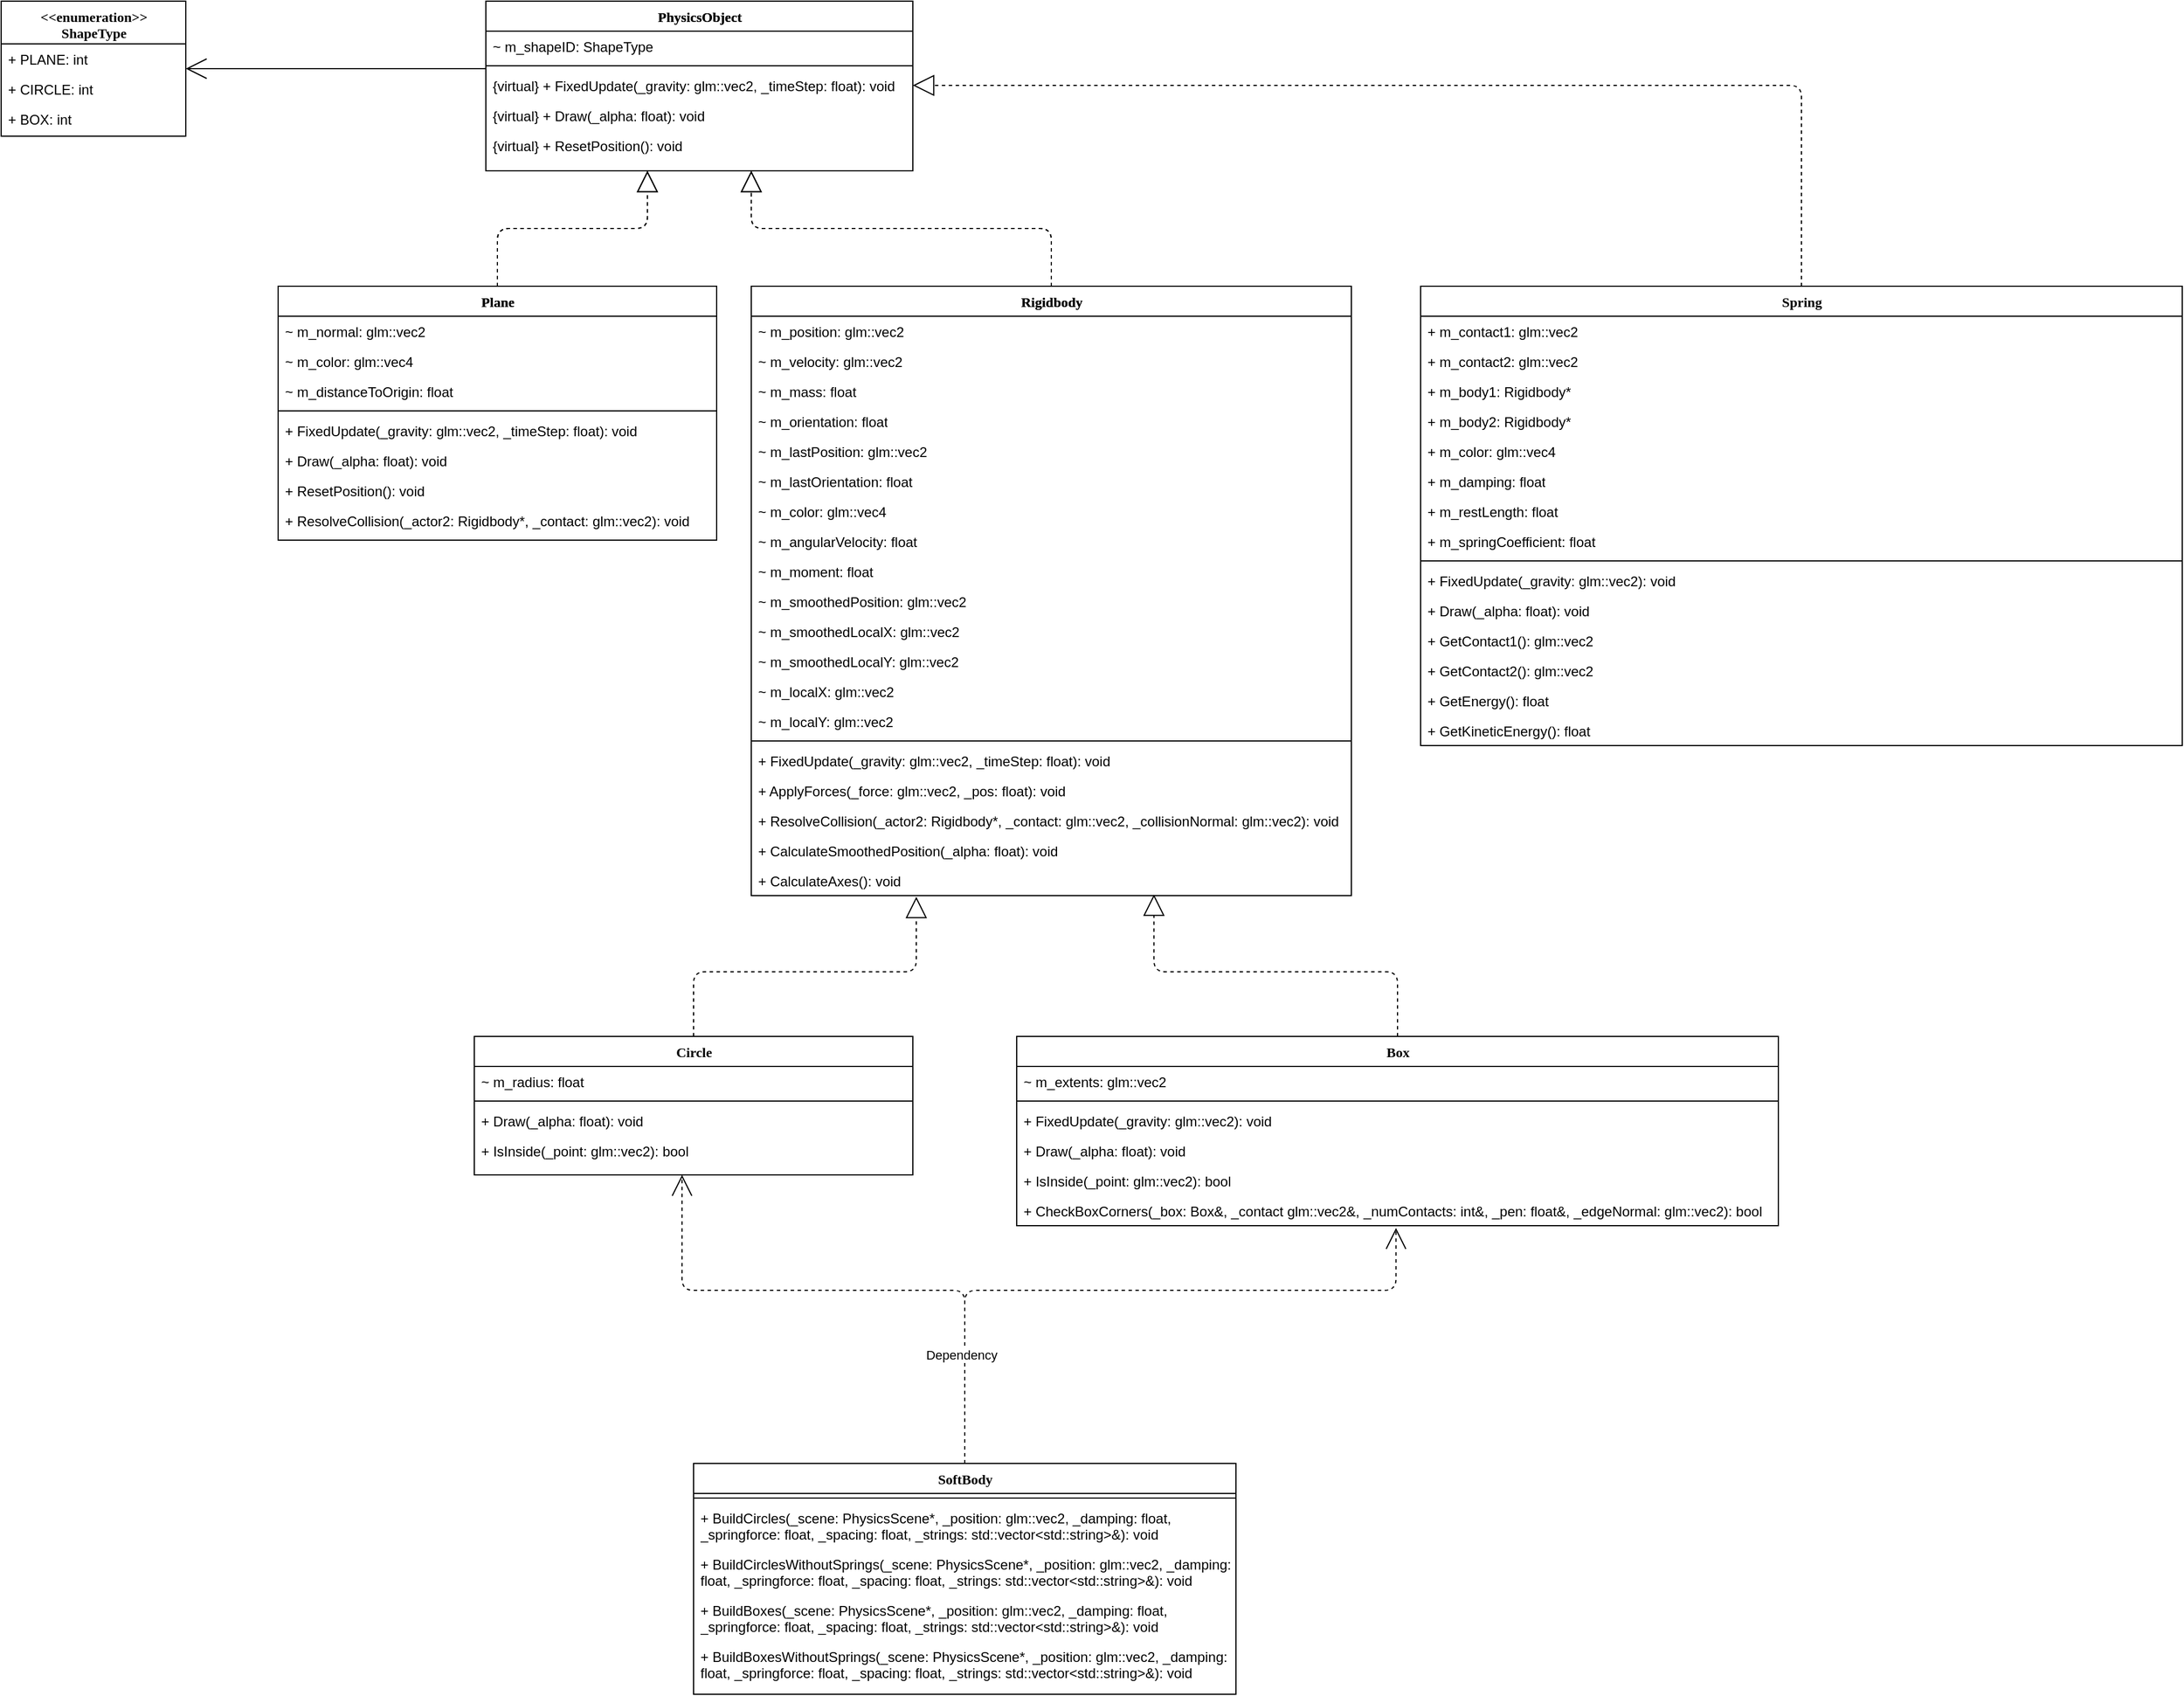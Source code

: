<mxfile version="20.3.0" type="device"><diagram name="Page-1" id="9f46799a-70d6-7492-0946-bef42562c5a5"><mxGraphModel dx="2522" dy="865" grid="1" gridSize="10" guides="1" tooltips="1" connect="1" arrows="1" fold="1" page="1" pageScale="1" pageWidth="1100" pageHeight="850" background="none" math="0" shadow="0"><root><mxCell id="0"/><mxCell id="1" parent="0"/><mxCell id="78961159f06e98e8-30" value="PhysicsObject" style="swimlane;html=1;fontStyle=1;align=center;verticalAlign=top;childLayout=stackLayout;horizontal=1;startSize=26;horizontalStack=0;resizeParent=1;resizeLast=0;collapsible=1;marginBottom=0;swimlaneFillColor=#ffffff;rounded=0;shadow=0;comic=0;labelBackgroundColor=none;strokeWidth=1;fillColor=none;fontFamily=Verdana;fontSize=12" parent="1" vertex="1"><mxGeometry x="330" y="83" width="370" height="147" as="geometry"/></mxCell><mxCell id="78961159f06e98e8-31" value="~ m_shapeID: ShapeType" style="text;html=1;strokeColor=none;fillColor=none;align=left;verticalAlign=top;spacingLeft=4;spacingRight=4;whiteSpace=wrap;overflow=hidden;rotatable=0;points=[[0,0.5],[1,0.5]];portConstraint=eastwest;" parent="78961159f06e98e8-30" vertex="1"><mxGeometry y="26" width="370" height="26" as="geometry"/></mxCell><mxCell id="78961159f06e98e8-38" value="" style="line;html=1;strokeWidth=1;fillColor=none;align=left;verticalAlign=middle;spacingTop=-1;spacingLeft=3;spacingRight=3;rotatable=0;labelPosition=right;points=[];portConstraint=eastwest;" parent="78961159f06e98e8-30" vertex="1"><mxGeometry y="52" width="370" height="8" as="geometry"/></mxCell><mxCell id="78961159f06e98e8-39" value="{virtual} + FixedUpdate(_gravity: glm::vec2, _timeStep: float): void" style="text;html=1;strokeColor=none;fillColor=none;align=left;verticalAlign=top;spacingLeft=4;spacingRight=4;whiteSpace=wrap;overflow=hidden;rotatable=0;points=[[0,0.5],[1,0.5]];portConstraint=eastwest;" parent="78961159f06e98e8-30" vertex="1"><mxGeometry y="60" width="370" height="26" as="geometry"/></mxCell><mxCell id="vgx8Dgqh9hTY-17X2NL--4" value="{virtual} + Draw(_alpha: float): void" style="text;html=1;strokeColor=none;fillColor=none;align=left;verticalAlign=top;spacingLeft=4;spacingRight=4;whiteSpace=wrap;overflow=hidden;rotatable=0;points=[[0,0.5],[1,0.5]];portConstraint=eastwest;" parent="78961159f06e98e8-30" vertex="1"><mxGeometry y="86" width="370" height="26" as="geometry"/></mxCell><mxCell id="vgx8Dgqh9hTY-17X2NL--5" value="{virtual} + ResetPosition(): void" style="text;html=1;strokeColor=none;fillColor=none;align=left;verticalAlign=top;spacingLeft=4;spacingRight=4;whiteSpace=wrap;overflow=hidden;rotatable=0;points=[[0,0.5],[1,0.5]];portConstraint=eastwest;" parent="78961159f06e98e8-30" vertex="1"><mxGeometry y="112" width="370" height="26" as="geometry"/></mxCell><mxCell id="78961159f06e98e8-128" style="edgeStyle=orthogonalEdgeStyle;html=1;labelBackgroundColor=none;startFill=0;startSize=8;endArrow=block;endFill=0;endSize=16;fontFamily=Verdana;fontSize=12;dashed=1;" parent="1" source="78961159f06e98e8-82" edge="1"><mxGeometry relative="1" as="geometry"><Array as="points"><mxPoint x="340" y="280"/><mxPoint x="470" y="280"/></Array><mxPoint x="470" y="230" as="targetPoint"/></mxGeometry></mxCell><mxCell id="78961159f06e98e8-82" value="Plane" style="swimlane;html=1;fontStyle=1;align=center;verticalAlign=top;childLayout=stackLayout;horizontal=1;startSize=26;horizontalStack=0;resizeParent=1;resizeLast=0;collapsible=1;marginBottom=0;swimlaneFillColor=#ffffff;rounded=0;shadow=0;comic=0;labelBackgroundColor=none;strokeWidth=1;fillColor=none;fontFamily=Verdana;fontSize=12" parent="1" vertex="1"><mxGeometry x="150" y="330" width="380" height="220" as="geometry"/></mxCell><mxCell id="78961159f06e98e8-83" value="~ m_normal: glm::vec2" style="text;html=1;strokeColor=none;fillColor=none;align=left;verticalAlign=top;spacingLeft=4;spacingRight=4;whiteSpace=wrap;overflow=hidden;rotatable=0;points=[[0,0.5],[1,0.5]];portConstraint=eastwest;" parent="78961159f06e98e8-82" vertex="1"><mxGeometry y="26" width="380" height="26" as="geometry"/></mxCell><mxCell id="vgx8Dgqh9hTY-17X2NL--9" value="~ m_color: glm::vec4" style="text;html=1;strokeColor=none;fillColor=none;align=left;verticalAlign=top;spacingLeft=4;spacingRight=4;whiteSpace=wrap;overflow=hidden;rotatable=0;points=[[0,0.5],[1,0.5]];portConstraint=eastwest;" parent="78961159f06e98e8-82" vertex="1"><mxGeometry y="52" width="380" height="26" as="geometry"/></mxCell><mxCell id="vgx8Dgqh9hTY-17X2NL--10" value="~ m_distanceToOrigin: float" style="text;html=1;strokeColor=none;fillColor=none;align=left;verticalAlign=top;spacingLeft=4;spacingRight=4;whiteSpace=wrap;overflow=hidden;rotatable=0;points=[[0,0.5],[1,0.5]];portConstraint=eastwest;" parent="78961159f06e98e8-82" vertex="1"><mxGeometry y="78" width="380" height="26" as="geometry"/></mxCell><mxCell id="78961159f06e98e8-90" value="" style="line;html=1;strokeWidth=1;fillColor=none;align=left;verticalAlign=middle;spacingTop=-1;spacingLeft=3;spacingRight=3;rotatable=0;labelPosition=right;points=[];portConstraint=eastwest;" parent="78961159f06e98e8-82" vertex="1"><mxGeometry y="104" width="380" height="8" as="geometry"/></mxCell><mxCell id="78961159f06e98e8-91" value="+ FixedUpdate(_gravity: glm::vec2, _timeStep: float): void" style="text;html=1;strokeColor=none;fillColor=none;align=left;verticalAlign=top;spacingLeft=4;spacingRight=4;whiteSpace=wrap;overflow=hidden;rotatable=0;points=[[0,0.5],[1,0.5]];portConstraint=eastwest;" parent="78961159f06e98e8-82" vertex="1"><mxGeometry y="112" width="380" height="26" as="geometry"/></mxCell><mxCell id="78961159f06e98e8-94" value="+ Draw(_alpha: float): void" style="text;html=1;strokeColor=none;fillColor=none;align=left;verticalAlign=top;spacingLeft=4;spacingRight=4;whiteSpace=wrap;overflow=hidden;rotatable=0;points=[[0,0.5],[1,0.5]];portConstraint=eastwest;" parent="78961159f06e98e8-82" vertex="1"><mxGeometry y="138" width="380" height="26" as="geometry"/></mxCell><mxCell id="vgx8Dgqh9hTY-17X2NL--7" value="+ ResetPosition(): void" style="text;html=1;strokeColor=none;fillColor=none;align=left;verticalAlign=top;spacingLeft=4;spacingRight=4;whiteSpace=wrap;overflow=hidden;rotatable=0;points=[[0,0.5],[1,0.5]];portConstraint=eastwest;" parent="78961159f06e98e8-82" vertex="1"><mxGeometry y="164" width="380" height="26" as="geometry"/></mxCell><mxCell id="vgx8Dgqh9hTY-17X2NL--8" value="+ ResolveCollision(_actor2: Rigidbody*, _contact: glm::vec2): void" style="text;html=1;strokeColor=none;fillColor=none;align=left;verticalAlign=top;spacingLeft=4;spacingRight=4;whiteSpace=wrap;overflow=hidden;rotatable=0;points=[[0,0.5],[1,0.5]];portConstraint=eastwest;" parent="78961159f06e98e8-82" vertex="1"><mxGeometry y="190" width="380" height="26" as="geometry"/></mxCell><mxCell id="78961159f06e98e8-127" style="edgeStyle=orthogonalEdgeStyle;html=1;labelBackgroundColor=none;startFill=0;startSize=8;endArrow=block;endFill=0;endSize=16;fontFamily=Verdana;fontSize=12;dashed=1;" parent="1" source="78961159f06e98e8-95" edge="1"><mxGeometry relative="1" as="geometry"><mxPoint x="560" y="230" as="targetPoint"/><Array as="points"><mxPoint x="820" y="280"/><mxPoint x="560" y="280"/></Array></mxGeometry></mxCell><mxCell id="78961159f06e98e8-95" value="Rigidbody" style="swimlane;html=1;fontStyle=1;align=center;verticalAlign=top;childLayout=stackLayout;horizontal=1;startSize=26;horizontalStack=0;resizeParent=1;resizeLast=0;collapsible=1;marginBottom=0;swimlaneFillColor=#ffffff;rounded=0;shadow=0;comic=0;labelBackgroundColor=none;strokeWidth=1;fillColor=none;fontFamily=Verdana;fontSize=12" parent="1" vertex="1"><mxGeometry x="560" y="330" width="520" height="528" as="geometry"/></mxCell><mxCell id="78961159f06e98e8-96" value="~ m_position: glm::vec2" style="text;html=1;strokeColor=none;fillColor=none;align=left;verticalAlign=top;spacingLeft=4;spacingRight=4;whiteSpace=wrap;overflow=hidden;rotatable=0;points=[[0,0.5],[1,0.5]];portConstraint=eastwest;" parent="78961159f06e98e8-95" vertex="1"><mxGeometry y="26" width="520" height="26" as="geometry"/></mxCell><mxCell id="vgx8Dgqh9hTY-17X2NL--11" value="~ m_velocity: glm::vec2" style="text;html=1;strokeColor=none;fillColor=none;align=left;verticalAlign=top;spacingLeft=4;spacingRight=4;whiteSpace=wrap;overflow=hidden;rotatable=0;points=[[0,0.5],[1,0.5]];portConstraint=eastwest;" parent="78961159f06e98e8-95" vertex="1"><mxGeometry y="52" width="520" height="26" as="geometry"/></mxCell><mxCell id="vgx8Dgqh9hTY-17X2NL--12" value="~ m_mass: float" style="text;html=1;strokeColor=none;fillColor=none;align=left;verticalAlign=top;spacingLeft=4;spacingRight=4;whiteSpace=wrap;overflow=hidden;rotatable=0;points=[[0,0.5],[1,0.5]];portConstraint=eastwest;" parent="78961159f06e98e8-95" vertex="1"><mxGeometry y="78" width="520" height="26" as="geometry"/></mxCell><mxCell id="vgx8Dgqh9hTY-17X2NL--14" value="~ m_orientation: float" style="text;html=1;strokeColor=none;fillColor=none;align=left;verticalAlign=top;spacingLeft=4;spacingRight=4;whiteSpace=wrap;overflow=hidden;rotatable=0;points=[[0,0.5],[1,0.5]];portConstraint=eastwest;" parent="78961159f06e98e8-95" vertex="1"><mxGeometry y="104" width="520" height="26" as="geometry"/></mxCell><mxCell id="vgx8Dgqh9hTY-17X2NL--13" value="~ m_lastPosition: float" style="text;html=1;strokeColor=none;fillColor=none;align=left;verticalAlign=top;spacingLeft=4;spacingRight=4;whiteSpace=wrap;overflow=hidden;rotatable=0;points=[[0,0.5],[1,0.5]];portConstraint=eastwest;" parent="78961159f06e98e8-95" vertex="1"><mxGeometry y="130" width="520" height="26" as="geometry"/></mxCell><mxCell id="vgx8Dgqh9hTY-17X2NL--15" value="~ m_lastOrientation: float" style="text;html=1;strokeColor=none;fillColor=none;align=left;verticalAlign=top;spacingLeft=4;spacingRight=4;whiteSpace=wrap;overflow=hidden;rotatable=0;points=[[0,0.5],[1,0.5]];portConstraint=eastwest;" parent="78961159f06e98e8-95" vertex="1"><mxGeometry y="156" width="520" height="26" as="geometry"/></mxCell><mxCell id="vgx8Dgqh9hTY-17X2NL--16" value="~ m_color: glm::vec4" style="text;html=1;strokeColor=none;fillColor=none;align=left;verticalAlign=top;spacingLeft=4;spacingRight=4;whiteSpace=wrap;overflow=hidden;rotatable=0;points=[[0,0.5],[1,0.5]];portConstraint=eastwest;" parent="78961159f06e98e8-95" vertex="1"><mxGeometry y="182" width="520" height="26" as="geometry"/></mxCell><mxCell id="vgx8Dgqh9hTY-17X2NL--17" value="~ m_angularVelocity: float" style="text;html=1;strokeColor=none;fillColor=none;align=left;verticalAlign=top;spacingLeft=4;spacingRight=4;whiteSpace=wrap;overflow=hidden;rotatable=0;points=[[0,0.5],[1,0.5]];portConstraint=eastwest;" parent="78961159f06e98e8-95" vertex="1"><mxGeometry y="208" width="520" height="26" as="geometry"/></mxCell><mxCell id="vgx8Dgqh9hTY-17X2NL--18" value="~ m_moment: float" style="text;html=1;strokeColor=none;fillColor=none;align=left;verticalAlign=top;spacingLeft=4;spacingRight=4;whiteSpace=wrap;overflow=hidden;rotatable=0;points=[[0,0.5],[1,0.5]];portConstraint=eastwest;" parent="78961159f06e98e8-95" vertex="1"><mxGeometry y="234" width="520" height="26" as="geometry"/></mxCell><mxCell id="vgx8Dgqh9hTY-17X2NL--19" value="~ m_smoothedPosition: glm::vec2" style="text;html=1;strokeColor=none;fillColor=none;align=left;verticalAlign=top;spacingLeft=4;spacingRight=4;whiteSpace=wrap;overflow=hidden;rotatable=0;points=[[0,0.5],[1,0.5]];portConstraint=eastwest;" parent="78961159f06e98e8-95" vertex="1"><mxGeometry y="260" width="520" height="26" as="geometry"/></mxCell><mxCell id="vgx8Dgqh9hTY-17X2NL--21" value="~ m_smoothedLocalX: glm::vec2" style="text;html=1;strokeColor=none;fillColor=none;align=left;verticalAlign=top;spacingLeft=4;spacingRight=4;whiteSpace=wrap;overflow=hidden;rotatable=0;points=[[0,0.5],[1,0.5]];portConstraint=eastwest;" parent="78961159f06e98e8-95" vertex="1"><mxGeometry y="286" width="520" height="26" as="geometry"/></mxCell><mxCell id="vgx8Dgqh9hTY-17X2NL--20" value="~ m_smoothedLocalY: glm::vec2" style="text;html=1;strokeColor=none;fillColor=none;align=left;verticalAlign=top;spacingLeft=4;spacingRight=4;whiteSpace=wrap;overflow=hidden;rotatable=0;points=[[0,0.5],[1,0.5]];portConstraint=eastwest;" parent="78961159f06e98e8-95" vertex="1"><mxGeometry y="312" width="520" height="26" as="geometry"/></mxCell><mxCell id="vgx8Dgqh9hTY-17X2NL--22" value="~ m_localX: glm::vec2" style="text;html=1;strokeColor=none;fillColor=none;align=left;verticalAlign=top;spacingLeft=4;spacingRight=4;whiteSpace=wrap;overflow=hidden;rotatable=0;points=[[0,0.5],[1,0.5]];portConstraint=eastwest;" parent="78961159f06e98e8-95" vertex="1"><mxGeometry y="338" width="520" height="26" as="geometry"/></mxCell><mxCell id="vgx8Dgqh9hTY-17X2NL--23" value="~ m_localY: glm::vec2" style="text;html=1;strokeColor=none;fillColor=none;align=left;verticalAlign=top;spacingLeft=4;spacingRight=4;whiteSpace=wrap;overflow=hidden;rotatable=0;points=[[0,0.5],[1,0.5]];portConstraint=eastwest;" parent="78961159f06e98e8-95" vertex="1"><mxGeometry y="364" width="520" height="26" as="geometry"/></mxCell><mxCell id="78961159f06e98e8-103" value="" style="line;html=1;strokeWidth=1;fillColor=none;align=left;verticalAlign=middle;spacingTop=-1;spacingLeft=3;spacingRight=3;rotatable=0;labelPosition=right;points=[];portConstraint=eastwest;" parent="78961159f06e98e8-95" vertex="1"><mxGeometry y="390" width="520" height="8" as="geometry"/></mxCell><mxCell id="78961159f06e98e8-104" value="+ FixedUpdate(_gravity: glm::vec2, _timeStep: float): void" style="text;html=1;strokeColor=none;fillColor=none;align=left;verticalAlign=top;spacingLeft=4;spacingRight=4;whiteSpace=wrap;overflow=hidden;rotatable=0;points=[[0,0.5],[1,0.5]];portConstraint=eastwest;" parent="78961159f06e98e8-95" vertex="1"><mxGeometry y="398" width="520" height="26" as="geometry"/></mxCell><mxCell id="vgx8Dgqh9hTY-17X2NL--24" value="+ ApplyForces(_force: glm::vec2, _pos: float): void" style="text;html=1;strokeColor=none;fillColor=none;align=left;verticalAlign=top;spacingLeft=4;spacingRight=4;whiteSpace=wrap;overflow=hidden;rotatable=0;points=[[0,0.5],[1,0.5]];portConstraint=eastwest;" parent="78961159f06e98e8-95" vertex="1"><mxGeometry y="424" width="520" height="26" as="geometry"/></mxCell><mxCell id="vgx8Dgqh9hTY-17X2NL--25" value="+ ResolveCollision(_actor2: Rigidbody*, _contact: glm::vec2, _collisionNormal: glm::vec2): void" style="text;html=1;strokeColor=none;fillColor=none;align=left;verticalAlign=top;spacingLeft=4;spacingRight=4;whiteSpace=wrap;overflow=hidden;rotatable=0;points=[[0,0.5],[1,0.5]];portConstraint=eastwest;" parent="78961159f06e98e8-95" vertex="1"><mxGeometry y="450" width="520" height="26" as="geometry"/></mxCell><mxCell id="vgx8Dgqh9hTY-17X2NL--26" value="+ CalculateSmoothedPosition(_alpha: float): void" style="text;html=1;strokeColor=none;fillColor=none;align=left;verticalAlign=top;spacingLeft=4;spacingRight=4;whiteSpace=wrap;overflow=hidden;rotatable=0;points=[[0,0.5],[1,0.5]];portConstraint=eastwest;" parent="78961159f06e98e8-95" vertex="1"><mxGeometry y="476" width="520" height="26" as="geometry"/></mxCell><mxCell id="vgx8Dgqh9hTY-17X2NL--27" value="+ CalculateAxes(): void" style="text;html=1;strokeColor=none;fillColor=none;align=left;verticalAlign=top;spacingLeft=4;spacingRight=4;whiteSpace=wrap;overflow=hidden;rotatable=0;points=[[0,0.5],[1,0.5]];portConstraint=eastwest;" parent="78961159f06e98e8-95" vertex="1"><mxGeometry y="502" width="520" height="26" as="geometry"/></mxCell><mxCell id="vgx8Dgqh9hTY-17X2NL--28" style="edgeStyle=elbowEdgeStyle;html=1;labelBackgroundColor=none;startFill=0;startSize=8;endArrow=open;endFill=0;endSize=16;fontFamily=Verdana;fontSize=12;elbow=vertical;" parent="1" source="vgx8Dgqh9hTY-17X2NL--29" target="vgx8Dgqh9hTY-17X2NL--35" edge="1"><mxGeometry relative="1" as="geometry"/></mxCell><mxCell id="vgx8Dgqh9hTY-17X2NL--29" value="PhysicsObject" style="swimlane;html=1;fontStyle=1;align=center;verticalAlign=top;childLayout=stackLayout;horizontal=1;startSize=26;horizontalStack=0;resizeParent=1;resizeLast=0;collapsible=1;marginBottom=0;swimlaneFillColor=#ffffff;rounded=0;shadow=0;comic=0;labelBackgroundColor=none;strokeWidth=1;fillColor=none;fontFamily=Verdana;fontSize=12" parent="1" vertex="1"><mxGeometry x="330" y="83" width="370" height="147" as="geometry"/></mxCell><mxCell id="vgx8Dgqh9hTY-17X2NL--30" value="~ m_shapeID: ShapeType" style="text;html=1;strokeColor=none;fillColor=none;align=left;verticalAlign=top;spacingLeft=4;spacingRight=4;whiteSpace=wrap;overflow=hidden;rotatable=0;points=[[0,0.5],[1,0.5]];portConstraint=eastwest;" parent="vgx8Dgqh9hTY-17X2NL--29" vertex="1"><mxGeometry y="26" width="370" height="26" as="geometry"/></mxCell><mxCell id="vgx8Dgqh9hTY-17X2NL--31" value="" style="line;html=1;strokeWidth=1;fillColor=none;align=left;verticalAlign=middle;spacingTop=-1;spacingLeft=3;spacingRight=3;rotatable=0;labelPosition=right;points=[];portConstraint=eastwest;" parent="vgx8Dgqh9hTY-17X2NL--29" vertex="1"><mxGeometry y="52" width="370" height="8" as="geometry"/></mxCell><mxCell id="vgx8Dgqh9hTY-17X2NL--32" value="{virtual} + FixedUpdate(_gravity: glm::vec2, _timeStep: float): void" style="text;html=1;strokeColor=none;fillColor=none;align=left;verticalAlign=top;spacingLeft=4;spacingRight=4;whiteSpace=wrap;overflow=hidden;rotatable=0;points=[[0,0.5],[1,0.5]];portConstraint=eastwest;" parent="vgx8Dgqh9hTY-17X2NL--29" vertex="1"><mxGeometry y="60" width="370" height="26" as="geometry"/></mxCell><mxCell id="vgx8Dgqh9hTY-17X2NL--33" value="{virtual} + Draw(_alpha: float): void" style="text;html=1;strokeColor=none;fillColor=none;align=left;verticalAlign=top;spacingLeft=4;spacingRight=4;whiteSpace=wrap;overflow=hidden;rotatable=0;points=[[0,0.5],[1,0.5]];portConstraint=eastwest;" parent="vgx8Dgqh9hTY-17X2NL--29" vertex="1"><mxGeometry y="86" width="370" height="26" as="geometry"/></mxCell><mxCell id="vgx8Dgqh9hTY-17X2NL--34" value="{virtual} + ResetPosition(): void" style="text;html=1;strokeColor=none;fillColor=none;align=left;verticalAlign=top;spacingLeft=4;spacingRight=4;whiteSpace=wrap;overflow=hidden;rotatable=0;points=[[0,0.5],[1,0.5]];portConstraint=eastwest;" parent="vgx8Dgqh9hTY-17X2NL--29" vertex="1"><mxGeometry y="112" width="370" height="26" as="geometry"/></mxCell><mxCell id="vgx8Dgqh9hTY-17X2NL--35" value="&amp;lt;&amp;lt;enumeration&amp;gt;&amp;gt;&lt;br&gt;ShapeType" style="swimlane;html=1;fontStyle=1;align=center;verticalAlign=top;childLayout=stackLayout;horizontal=1;startSize=37;horizontalStack=0;resizeParent=1;resizeLast=0;collapsible=1;marginBottom=0;swimlaneFillColor=#ffffff;rounded=0;shadow=0;comic=0;labelBackgroundColor=none;strokeWidth=1;fillColor=none;fontFamily=Verdana;fontSize=12" parent="1" vertex="1"><mxGeometry x="-90" y="83" width="160" height="117" as="geometry"/></mxCell><mxCell id="vgx8Dgqh9hTY-17X2NL--36" value="+ PLANE: int" style="text;html=1;strokeColor=none;fillColor=none;align=left;verticalAlign=top;spacingLeft=4;spacingRight=4;whiteSpace=wrap;overflow=hidden;rotatable=0;points=[[0,0.5],[1,0.5]];portConstraint=eastwest;" parent="vgx8Dgqh9hTY-17X2NL--35" vertex="1"><mxGeometry y="37" width="160" height="26" as="geometry"/></mxCell><mxCell id="vgx8Dgqh9hTY-17X2NL--37" value="+ CIRCLE: int" style="text;html=1;strokeColor=none;fillColor=none;align=left;verticalAlign=top;spacingLeft=4;spacingRight=4;whiteSpace=wrap;overflow=hidden;rotatable=0;points=[[0,0.5],[1,0.5]];portConstraint=eastwest;" parent="vgx8Dgqh9hTY-17X2NL--35" vertex="1"><mxGeometry y="63" width="160" height="26" as="geometry"/></mxCell><mxCell id="vgx8Dgqh9hTY-17X2NL--38" value="+ BOX: int" style="text;html=1;strokeColor=none;fillColor=none;align=left;verticalAlign=top;spacingLeft=4;spacingRight=4;whiteSpace=wrap;overflow=hidden;rotatable=0;points=[[0,0.5],[1,0.5]];portConstraint=eastwest;" parent="vgx8Dgqh9hTY-17X2NL--35" vertex="1"><mxGeometry y="89" width="160" height="26" as="geometry"/></mxCell><mxCell id="vgx8Dgqh9hTY-17X2NL--39" style="edgeStyle=orthogonalEdgeStyle;html=1;labelBackgroundColor=none;startFill=0;startSize=8;endArrow=block;endFill=0;endSize=16;fontFamily=Verdana;fontSize=12;dashed=1;" parent="1" source="vgx8Dgqh9hTY-17X2NL--40" edge="1"><mxGeometry relative="1" as="geometry"><Array as="points"><mxPoint x="340" y="280"/><mxPoint x="470" y="280"/></Array><mxPoint x="470" y="230" as="targetPoint"/></mxGeometry></mxCell><mxCell id="vgx8Dgqh9hTY-17X2NL--40" value="Plane" style="swimlane;html=1;fontStyle=1;align=center;verticalAlign=top;childLayout=stackLayout;horizontal=1;startSize=26;horizontalStack=0;resizeParent=1;resizeLast=0;collapsible=1;marginBottom=0;swimlaneFillColor=#ffffff;rounded=0;shadow=0;comic=0;labelBackgroundColor=none;strokeWidth=1;fillColor=none;fontFamily=Verdana;fontSize=12" parent="1" vertex="1"><mxGeometry x="150" y="330" width="380" height="220" as="geometry"/></mxCell><mxCell id="vgx8Dgqh9hTY-17X2NL--41" value="~ m_normal: glm::vec2" style="text;html=1;strokeColor=none;fillColor=none;align=left;verticalAlign=top;spacingLeft=4;spacingRight=4;whiteSpace=wrap;overflow=hidden;rotatable=0;points=[[0,0.5],[1,0.5]];portConstraint=eastwest;" parent="vgx8Dgqh9hTY-17X2NL--40" vertex="1"><mxGeometry y="26" width="380" height="26" as="geometry"/></mxCell><mxCell id="vgx8Dgqh9hTY-17X2NL--42" value="~ m_color: glm::vec4" style="text;html=1;strokeColor=none;fillColor=none;align=left;verticalAlign=top;spacingLeft=4;spacingRight=4;whiteSpace=wrap;overflow=hidden;rotatable=0;points=[[0,0.5],[1,0.5]];portConstraint=eastwest;" parent="vgx8Dgqh9hTY-17X2NL--40" vertex="1"><mxGeometry y="52" width="380" height="26" as="geometry"/></mxCell><mxCell id="vgx8Dgqh9hTY-17X2NL--43" value="~ m_distanceToOrigin: float" style="text;html=1;strokeColor=none;fillColor=none;align=left;verticalAlign=top;spacingLeft=4;spacingRight=4;whiteSpace=wrap;overflow=hidden;rotatable=0;points=[[0,0.5],[1,0.5]];portConstraint=eastwest;" parent="vgx8Dgqh9hTY-17X2NL--40" vertex="1"><mxGeometry y="78" width="380" height="26" as="geometry"/></mxCell><mxCell id="vgx8Dgqh9hTY-17X2NL--44" value="" style="line;html=1;strokeWidth=1;fillColor=none;align=left;verticalAlign=middle;spacingTop=-1;spacingLeft=3;spacingRight=3;rotatable=0;labelPosition=right;points=[];portConstraint=eastwest;" parent="vgx8Dgqh9hTY-17X2NL--40" vertex="1"><mxGeometry y="104" width="380" height="8" as="geometry"/></mxCell><mxCell id="vgx8Dgqh9hTY-17X2NL--45" value="+ FixedUpdate(_gravity: glm::vec2, _timeStep: float): void" style="text;html=1;strokeColor=none;fillColor=none;align=left;verticalAlign=top;spacingLeft=4;spacingRight=4;whiteSpace=wrap;overflow=hidden;rotatable=0;points=[[0,0.5],[1,0.5]];portConstraint=eastwest;" parent="vgx8Dgqh9hTY-17X2NL--40" vertex="1"><mxGeometry y="112" width="380" height="26" as="geometry"/></mxCell><mxCell id="vgx8Dgqh9hTY-17X2NL--46" value="+ Draw(_alpha: float): void" style="text;html=1;strokeColor=none;fillColor=none;align=left;verticalAlign=top;spacingLeft=4;spacingRight=4;whiteSpace=wrap;overflow=hidden;rotatable=0;points=[[0,0.5],[1,0.5]];portConstraint=eastwest;" parent="vgx8Dgqh9hTY-17X2NL--40" vertex="1"><mxGeometry y="138" width="380" height="26" as="geometry"/></mxCell><mxCell id="vgx8Dgqh9hTY-17X2NL--47" value="+ ResetPosition(): void" style="text;html=1;strokeColor=none;fillColor=none;align=left;verticalAlign=top;spacingLeft=4;spacingRight=4;whiteSpace=wrap;overflow=hidden;rotatable=0;points=[[0,0.5],[1,0.5]];portConstraint=eastwest;" parent="vgx8Dgqh9hTY-17X2NL--40" vertex="1"><mxGeometry y="164" width="380" height="26" as="geometry"/></mxCell><mxCell id="vgx8Dgqh9hTY-17X2NL--48" value="+ ResolveCollision(_actor2: Rigidbody*, _contact: glm::vec2): void" style="text;html=1;strokeColor=none;fillColor=none;align=left;verticalAlign=top;spacingLeft=4;spacingRight=4;whiteSpace=wrap;overflow=hidden;rotatable=0;points=[[0,0.5],[1,0.5]];portConstraint=eastwest;" parent="vgx8Dgqh9hTY-17X2NL--40" vertex="1"><mxGeometry y="190" width="380" height="26" as="geometry"/></mxCell><mxCell id="vgx8Dgqh9hTY-17X2NL--49" style="edgeStyle=orthogonalEdgeStyle;html=1;labelBackgroundColor=none;startFill=0;startSize=8;endArrow=block;endFill=0;endSize=16;fontFamily=Verdana;fontSize=12;dashed=1;" parent="1" source="vgx8Dgqh9hTY-17X2NL--50" edge="1"><mxGeometry relative="1" as="geometry"><mxPoint x="560" y="230" as="targetPoint"/><Array as="points"><mxPoint x="820" y="280"/><mxPoint x="560" y="280"/></Array></mxGeometry></mxCell><mxCell id="vgx8Dgqh9hTY-17X2NL--50" value="Rigidbody" style="swimlane;html=1;fontStyle=1;align=center;verticalAlign=top;childLayout=stackLayout;horizontal=1;startSize=26;horizontalStack=0;resizeParent=1;resizeLast=0;collapsible=1;marginBottom=0;swimlaneFillColor=#ffffff;rounded=0;shadow=0;comic=0;labelBackgroundColor=none;strokeWidth=1;fillColor=none;fontFamily=Verdana;fontSize=12" parent="1" vertex="1"><mxGeometry x="560" y="330" width="520" height="528" as="geometry"/></mxCell><mxCell id="vgx8Dgqh9hTY-17X2NL--51" value="~ m_position: glm::vec2" style="text;html=1;strokeColor=none;fillColor=none;align=left;verticalAlign=top;spacingLeft=4;spacingRight=4;whiteSpace=wrap;overflow=hidden;rotatable=0;points=[[0,0.5],[1,0.5]];portConstraint=eastwest;" parent="vgx8Dgqh9hTY-17X2NL--50" vertex="1"><mxGeometry y="26" width="520" height="26" as="geometry"/></mxCell><mxCell id="vgx8Dgqh9hTY-17X2NL--52" value="~ m_velocity: glm::vec2" style="text;html=1;strokeColor=none;fillColor=none;align=left;verticalAlign=top;spacingLeft=4;spacingRight=4;whiteSpace=wrap;overflow=hidden;rotatable=0;points=[[0,0.5],[1,0.5]];portConstraint=eastwest;" parent="vgx8Dgqh9hTY-17X2NL--50" vertex="1"><mxGeometry y="52" width="520" height="26" as="geometry"/></mxCell><mxCell id="vgx8Dgqh9hTY-17X2NL--53" value="~ m_mass: float" style="text;html=1;strokeColor=none;fillColor=none;align=left;verticalAlign=top;spacingLeft=4;spacingRight=4;whiteSpace=wrap;overflow=hidden;rotatable=0;points=[[0,0.5],[1,0.5]];portConstraint=eastwest;" parent="vgx8Dgqh9hTY-17X2NL--50" vertex="1"><mxGeometry y="78" width="520" height="26" as="geometry"/></mxCell><mxCell id="vgx8Dgqh9hTY-17X2NL--54" value="~ m_orientation: float" style="text;html=1;strokeColor=none;fillColor=none;align=left;verticalAlign=top;spacingLeft=4;spacingRight=4;whiteSpace=wrap;overflow=hidden;rotatable=0;points=[[0,0.5],[1,0.5]];portConstraint=eastwest;" parent="vgx8Dgqh9hTY-17X2NL--50" vertex="1"><mxGeometry y="104" width="520" height="26" as="geometry"/></mxCell><mxCell id="vgx8Dgqh9hTY-17X2NL--55" value="~ m_lastPosition: glm::vec2" style="text;html=1;strokeColor=none;fillColor=none;align=left;verticalAlign=top;spacingLeft=4;spacingRight=4;whiteSpace=wrap;overflow=hidden;rotatable=0;points=[[0,0.5],[1,0.5]];portConstraint=eastwest;" parent="vgx8Dgqh9hTY-17X2NL--50" vertex="1"><mxGeometry y="130" width="520" height="26" as="geometry"/></mxCell><mxCell id="vgx8Dgqh9hTY-17X2NL--56" value="~ m_lastOrientation: float" style="text;html=1;strokeColor=none;fillColor=none;align=left;verticalAlign=top;spacingLeft=4;spacingRight=4;whiteSpace=wrap;overflow=hidden;rotatable=0;points=[[0,0.5],[1,0.5]];portConstraint=eastwest;" parent="vgx8Dgqh9hTY-17X2NL--50" vertex="1"><mxGeometry y="156" width="520" height="26" as="geometry"/></mxCell><mxCell id="vgx8Dgqh9hTY-17X2NL--57" value="~ m_color: glm::vec4" style="text;html=1;strokeColor=none;fillColor=none;align=left;verticalAlign=top;spacingLeft=4;spacingRight=4;whiteSpace=wrap;overflow=hidden;rotatable=0;points=[[0,0.5],[1,0.5]];portConstraint=eastwest;" parent="vgx8Dgqh9hTY-17X2NL--50" vertex="1"><mxGeometry y="182" width="520" height="26" as="geometry"/></mxCell><mxCell id="vgx8Dgqh9hTY-17X2NL--58" value="~ m_angularVelocity: float" style="text;html=1;strokeColor=none;fillColor=none;align=left;verticalAlign=top;spacingLeft=4;spacingRight=4;whiteSpace=wrap;overflow=hidden;rotatable=0;points=[[0,0.5],[1,0.5]];portConstraint=eastwest;" parent="vgx8Dgqh9hTY-17X2NL--50" vertex="1"><mxGeometry y="208" width="520" height="26" as="geometry"/></mxCell><mxCell id="vgx8Dgqh9hTY-17X2NL--59" value="~ m_moment: float" style="text;html=1;strokeColor=none;fillColor=none;align=left;verticalAlign=top;spacingLeft=4;spacingRight=4;whiteSpace=wrap;overflow=hidden;rotatable=0;points=[[0,0.5],[1,0.5]];portConstraint=eastwest;" parent="vgx8Dgqh9hTY-17X2NL--50" vertex="1"><mxGeometry y="234" width="520" height="26" as="geometry"/></mxCell><mxCell id="vgx8Dgqh9hTY-17X2NL--60" value="~ m_smoothedPosition: glm::vec2" style="text;html=1;strokeColor=none;fillColor=none;align=left;verticalAlign=top;spacingLeft=4;spacingRight=4;whiteSpace=wrap;overflow=hidden;rotatable=0;points=[[0,0.5],[1,0.5]];portConstraint=eastwest;" parent="vgx8Dgqh9hTY-17X2NL--50" vertex="1"><mxGeometry y="260" width="520" height="26" as="geometry"/></mxCell><mxCell id="vgx8Dgqh9hTY-17X2NL--61" value="~ m_smoothedLocalX: glm::vec2" style="text;html=1;strokeColor=none;fillColor=none;align=left;verticalAlign=top;spacingLeft=4;spacingRight=4;whiteSpace=wrap;overflow=hidden;rotatable=0;points=[[0,0.5],[1,0.5]];portConstraint=eastwest;" parent="vgx8Dgqh9hTY-17X2NL--50" vertex="1"><mxGeometry y="286" width="520" height="26" as="geometry"/></mxCell><mxCell id="vgx8Dgqh9hTY-17X2NL--62" value="~ m_smoothedLocalY: glm::vec2" style="text;html=1;strokeColor=none;fillColor=none;align=left;verticalAlign=top;spacingLeft=4;spacingRight=4;whiteSpace=wrap;overflow=hidden;rotatable=0;points=[[0,0.5],[1,0.5]];portConstraint=eastwest;" parent="vgx8Dgqh9hTY-17X2NL--50" vertex="1"><mxGeometry y="312" width="520" height="26" as="geometry"/></mxCell><mxCell id="vgx8Dgqh9hTY-17X2NL--63" value="~ m_localX: glm::vec2" style="text;html=1;strokeColor=none;fillColor=none;align=left;verticalAlign=top;spacingLeft=4;spacingRight=4;whiteSpace=wrap;overflow=hidden;rotatable=0;points=[[0,0.5],[1,0.5]];portConstraint=eastwest;" parent="vgx8Dgqh9hTY-17X2NL--50" vertex="1"><mxGeometry y="338" width="520" height="26" as="geometry"/></mxCell><mxCell id="vgx8Dgqh9hTY-17X2NL--64" value="~ m_localY: glm::vec2" style="text;html=1;strokeColor=none;fillColor=none;align=left;verticalAlign=top;spacingLeft=4;spacingRight=4;whiteSpace=wrap;overflow=hidden;rotatable=0;points=[[0,0.5],[1,0.5]];portConstraint=eastwest;" parent="vgx8Dgqh9hTY-17X2NL--50" vertex="1"><mxGeometry y="364" width="520" height="26" as="geometry"/></mxCell><mxCell id="vgx8Dgqh9hTY-17X2NL--65" value="" style="line;html=1;strokeWidth=1;fillColor=none;align=left;verticalAlign=middle;spacingTop=-1;spacingLeft=3;spacingRight=3;rotatable=0;labelPosition=right;points=[];portConstraint=eastwest;" parent="vgx8Dgqh9hTY-17X2NL--50" vertex="1"><mxGeometry y="390" width="520" height="8" as="geometry"/></mxCell><mxCell id="vgx8Dgqh9hTY-17X2NL--66" value="+ FixedUpdate(_gravity: glm::vec2, _timeStep: float): void" style="text;html=1;strokeColor=none;fillColor=none;align=left;verticalAlign=top;spacingLeft=4;spacingRight=4;whiteSpace=wrap;overflow=hidden;rotatable=0;points=[[0,0.5],[1,0.5]];portConstraint=eastwest;" parent="vgx8Dgqh9hTY-17X2NL--50" vertex="1"><mxGeometry y="398" width="520" height="26" as="geometry"/></mxCell><mxCell id="vgx8Dgqh9hTY-17X2NL--67" value="+ ApplyForces(_force: glm::vec2, _pos: float): void" style="text;html=1;strokeColor=none;fillColor=none;align=left;verticalAlign=top;spacingLeft=4;spacingRight=4;whiteSpace=wrap;overflow=hidden;rotatable=0;points=[[0,0.5],[1,0.5]];portConstraint=eastwest;" parent="vgx8Dgqh9hTY-17X2NL--50" vertex="1"><mxGeometry y="424" width="520" height="26" as="geometry"/></mxCell><mxCell id="vgx8Dgqh9hTY-17X2NL--68" value="+ ResolveCollision(_actor2: Rigidbody*, _contact: glm::vec2, _collisionNormal: glm::vec2): void" style="text;html=1;strokeColor=none;fillColor=none;align=left;verticalAlign=top;spacingLeft=4;spacingRight=4;whiteSpace=wrap;overflow=hidden;rotatable=0;points=[[0,0.5],[1,0.5]];portConstraint=eastwest;" parent="vgx8Dgqh9hTY-17X2NL--50" vertex="1"><mxGeometry y="450" width="520" height="26" as="geometry"/></mxCell><mxCell id="vgx8Dgqh9hTY-17X2NL--69" value="+ CalculateSmoothedPosition(_alpha: float): void" style="text;html=1;strokeColor=none;fillColor=none;align=left;verticalAlign=top;spacingLeft=4;spacingRight=4;whiteSpace=wrap;overflow=hidden;rotatable=0;points=[[0,0.5],[1,0.5]];portConstraint=eastwest;" parent="vgx8Dgqh9hTY-17X2NL--50" vertex="1"><mxGeometry y="476" width="520" height="26" as="geometry"/></mxCell><mxCell id="vgx8Dgqh9hTY-17X2NL--70" value="+ CalculateAxes(): void" style="text;html=1;strokeColor=none;fillColor=none;align=left;verticalAlign=top;spacingLeft=4;spacingRight=4;whiteSpace=wrap;overflow=hidden;rotatable=0;points=[[0,0.5],[1,0.5]];portConstraint=eastwest;" parent="vgx8Dgqh9hTY-17X2NL--50" vertex="1"><mxGeometry y="502" width="520" height="26" as="geometry"/></mxCell><mxCell id="o9imlfn4LhuFtcwF3EH9-11" style="edgeStyle=orthogonalEdgeStyle;rounded=1;orthogonalLoop=1;jettySize=auto;html=1;exitX=0.5;exitY=0;exitDx=0;exitDy=0;entryX=0.275;entryY=1.038;entryDx=0;entryDy=0;entryPerimeter=0;dashed=1;endArrow=block;endFill=0;endSize=16;" edge="1" parent="1" source="o9imlfn4LhuFtcwF3EH9-1" target="vgx8Dgqh9hTY-17X2NL--70"><mxGeometry relative="1" as="geometry"/></mxCell><mxCell id="o9imlfn4LhuFtcwF3EH9-1" value="Circle" style="swimlane;html=1;fontStyle=1;align=center;verticalAlign=top;childLayout=stackLayout;horizontal=1;startSize=26;horizontalStack=0;resizeParent=1;resizeLast=0;collapsible=1;marginBottom=0;swimlaneFillColor=#ffffff;rounded=0;shadow=0;comic=0;labelBackgroundColor=none;strokeWidth=1;fillColor=none;fontFamily=Verdana;fontSize=12" vertex="1" parent="1"><mxGeometry x="320" y="980" width="380" height="120" as="geometry"/></mxCell><mxCell id="o9imlfn4LhuFtcwF3EH9-2" value="~ m_radius: float" style="text;html=1;strokeColor=none;fillColor=none;align=left;verticalAlign=top;spacingLeft=4;spacingRight=4;whiteSpace=wrap;overflow=hidden;rotatable=0;points=[[0,0.5],[1,0.5]];portConstraint=eastwest;" vertex="1" parent="o9imlfn4LhuFtcwF3EH9-1"><mxGeometry y="26" width="380" height="26" as="geometry"/></mxCell><mxCell id="o9imlfn4LhuFtcwF3EH9-5" value="" style="line;html=1;strokeWidth=1;fillColor=none;align=left;verticalAlign=middle;spacingTop=-1;spacingLeft=3;spacingRight=3;rotatable=0;labelPosition=right;points=[];portConstraint=eastwest;" vertex="1" parent="o9imlfn4LhuFtcwF3EH9-1"><mxGeometry y="52" width="380" height="8" as="geometry"/></mxCell><mxCell id="o9imlfn4LhuFtcwF3EH9-7" value="+ Draw(_alpha: float): void" style="text;html=1;strokeColor=none;fillColor=none;align=left;verticalAlign=top;spacingLeft=4;spacingRight=4;whiteSpace=wrap;overflow=hidden;rotatable=0;points=[[0,0.5],[1,0.5]];portConstraint=eastwest;" vertex="1" parent="o9imlfn4LhuFtcwF3EH9-1"><mxGeometry y="60" width="380" height="26" as="geometry"/></mxCell><mxCell id="o9imlfn4LhuFtcwF3EH9-9" value="+ IsInside(_point: glm::vec2): bool" style="text;html=1;strokeColor=none;fillColor=none;align=left;verticalAlign=top;spacingLeft=4;spacingRight=4;whiteSpace=wrap;overflow=hidden;rotatable=0;points=[[0,0.5],[1,0.5]];portConstraint=eastwest;" vertex="1" parent="o9imlfn4LhuFtcwF3EH9-1"><mxGeometry y="86" width="380" height="26" as="geometry"/></mxCell><mxCell id="o9imlfn4LhuFtcwF3EH9-17" style="edgeStyle=orthogonalEdgeStyle;rounded=1;orthogonalLoop=1;jettySize=auto;html=1;exitX=0.5;exitY=0;exitDx=0;exitDy=0;entryX=0.671;entryY=0.962;entryDx=0;entryDy=0;entryPerimeter=0;dashed=1;endArrow=block;endFill=0;endSize=16;" edge="1" parent="1" source="o9imlfn4LhuFtcwF3EH9-12" target="vgx8Dgqh9hTY-17X2NL--70"><mxGeometry relative="1" as="geometry"/></mxCell><mxCell id="o9imlfn4LhuFtcwF3EH9-12" value="Box" style="swimlane;html=1;fontStyle=1;align=center;verticalAlign=top;childLayout=stackLayout;horizontal=1;startSize=26;horizontalStack=0;resizeParent=1;resizeLast=0;collapsible=1;marginBottom=0;swimlaneFillColor=#ffffff;rounded=0;shadow=0;comic=0;labelBackgroundColor=none;strokeWidth=1;fillColor=none;fontFamily=Verdana;fontSize=12" vertex="1" parent="1"><mxGeometry x="790" y="980" width="660" height="164" as="geometry"/></mxCell><mxCell id="o9imlfn4LhuFtcwF3EH9-13" value="~ m_extents: glm::vec2" style="text;html=1;strokeColor=none;fillColor=none;align=left;verticalAlign=top;spacingLeft=4;spacingRight=4;whiteSpace=wrap;overflow=hidden;rotatable=0;points=[[0,0.5],[1,0.5]];portConstraint=eastwest;" vertex="1" parent="o9imlfn4LhuFtcwF3EH9-12"><mxGeometry y="26" width="660" height="26" as="geometry"/></mxCell><mxCell id="o9imlfn4LhuFtcwF3EH9-14" value="" style="line;html=1;strokeWidth=1;fillColor=none;align=left;verticalAlign=middle;spacingTop=-1;spacingLeft=3;spacingRight=3;rotatable=0;labelPosition=right;points=[];portConstraint=eastwest;" vertex="1" parent="o9imlfn4LhuFtcwF3EH9-12"><mxGeometry y="52" width="660" height="8" as="geometry"/></mxCell><mxCell id="o9imlfn4LhuFtcwF3EH9-15" value="+ FixedUpdate(_gravity: glm::vec2): void" style="text;html=1;strokeColor=none;fillColor=none;align=left;verticalAlign=top;spacingLeft=4;spacingRight=4;whiteSpace=wrap;overflow=hidden;rotatable=0;points=[[0,0.5],[1,0.5]];portConstraint=eastwest;" vertex="1" parent="o9imlfn4LhuFtcwF3EH9-12"><mxGeometry y="60" width="660" height="26" as="geometry"/></mxCell><mxCell id="o9imlfn4LhuFtcwF3EH9-18" value="+ Draw(_alpha: float): void" style="text;html=1;strokeColor=none;fillColor=none;align=left;verticalAlign=top;spacingLeft=4;spacingRight=4;whiteSpace=wrap;overflow=hidden;rotatable=0;points=[[0,0.5],[1,0.5]];portConstraint=eastwest;" vertex="1" parent="o9imlfn4LhuFtcwF3EH9-12"><mxGeometry y="86" width="660" height="26" as="geometry"/></mxCell><mxCell id="o9imlfn4LhuFtcwF3EH9-16" value="+ IsInside(_point: glm::vec2): bool" style="text;html=1;strokeColor=none;fillColor=none;align=left;verticalAlign=top;spacingLeft=4;spacingRight=4;whiteSpace=wrap;overflow=hidden;rotatable=0;points=[[0,0.5],[1,0.5]];portConstraint=eastwest;" vertex="1" parent="o9imlfn4LhuFtcwF3EH9-12"><mxGeometry y="112" width="660" height="26" as="geometry"/></mxCell><mxCell id="o9imlfn4LhuFtcwF3EH9-19" value="+ CheckBoxCorners(_box: Box&amp;amp;, _contact glm::vec2&amp;amp;, _numContacts: int&amp;amp;, _pen: float&amp;amp;, _edgeNormal: glm::vec2): bool" style="text;html=1;strokeColor=none;fillColor=none;align=left;verticalAlign=top;spacingLeft=4;spacingRight=4;whiteSpace=wrap;overflow=hidden;rotatable=0;points=[[0,0.5],[1,0.5]];portConstraint=eastwest;" vertex="1" parent="o9imlfn4LhuFtcwF3EH9-12"><mxGeometry y="138" width="660" height="26" as="geometry"/></mxCell><mxCell id="o9imlfn4LhuFtcwF3EH9-28" style="edgeStyle=orthogonalEdgeStyle;rounded=1;orthogonalLoop=1;jettySize=auto;html=1;exitX=0.5;exitY=0;exitDx=0;exitDy=0;dashed=1;endArrow=open;endFill=0;endSize=16;" edge="1" parent="1" source="o9imlfn4LhuFtcwF3EH9-20"><mxGeometry relative="1" as="geometry"><mxPoint x="500" y="1100" as="targetPoint"/><Array as="points"><mxPoint x="745" y="1200"/><mxPoint x="500" y="1200"/></Array></mxGeometry></mxCell><mxCell id="o9imlfn4LhuFtcwF3EH9-29" style="edgeStyle=orthogonalEdgeStyle;rounded=1;orthogonalLoop=1;jettySize=auto;html=1;exitX=0.5;exitY=0;exitDx=0;exitDy=0;dashed=1;endArrow=open;endFill=0;entryX=0.498;entryY=1.077;entryDx=0;entryDy=0;entryPerimeter=0;endSize=16;" edge="1" parent="1" source="o9imlfn4LhuFtcwF3EH9-20" target="o9imlfn4LhuFtcwF3EH9-19"><mxGeometry relative="1" as="geometry"><mxPoint x="1200" y="1150" as="targetPoint"/><Array as="points"><mxPoint x="745" y="1200"/><mxPoint x="1119" y="1200"/></Array></mxGeometry></mxCell><mxCell id="o9imlfn4LhuFtcwF3EH9-30" value="Dependency" style="edgeLabel;html=1;align=center;verticalAlign=middle;resizable=0;points=[];" vertex="1" connectable="0" parent="o9imlfn4LhuFtcwF3EH9-29"><mxGeometry x="-0.675" y="3" relative="1" as="geometry"><mxPoint as="offset"/></mxGeometry></mxCell><mxCell id="o9imlfn4LhuFtcwF3EH9-20" value="SoftBody" style="swimlane;html=1;fontStyle=1;align=center;verticalAlign=top;childLayout=stackLayout;horizontal=1;startSize=26;horizontalStack=0;resizeParent=1;resizeLast=0;collapsible=1;marginBottom=0;swimlaneFillColor=#ffffff;rounded=0;shadow=0;comic=0;labelBackgroundColor=none;strokeWidth=1;fillColor=none;fontFamily=Verdana;fontSize=12" vertex="1" parent="1"><mxGeometry x="510" y="1350" width="470" height="200" as="geometry"/></mxCell><mxCell id="o9imlfn4LhuFtcwF3EH9-22" value="" style="line;html=1;strokeWidth=1;fillColor=none;align=left;verticalAlign=middle;spacingTop=-1;spacingLeft=3;spacingRight=3;rotatable=0;labelPosition=right;points=[];portConstraint=eastwest;" vertex="1" parent="o9imlfn4LhuFtcwF3EH9-20"><mxGeometry y="26" width="470" height="8" as="geometry"/></mxCell><mxCell id="o9imlfn4LhuFtcwF3EH9-23" value="+ BuildCircles(_scene: PhysicsScene*, _position: glm::vec2, _damping: float, _springforce: float, _spacing: float, _strings: std::vector&amp;lt;std::string&amp;gt;&amp;amp;): void" style="text;html=1;strokeColor=none;fillColor=none;align=left;verticalAlign=top;spacingLeft=4;spacingRight=4;whiteSpace=wrap;overflow=hidden;rotatable=0;points=[[0,0.5],[1,0.5]];portConstraint=eastwest;" vertex="1" parent="o9imlfn4LhuFtcwF3EH9-20"><mxGeometry y="34" width="470" height="40" as="geometry"/></mxCell><mxCell id="o9imlfn4LhuFtcwF3EH9-27" value="+ BuildCirclesWithoutSprings(_scene: PhysicsScene*, _position: glm::vec2, _damping: float, _springforce: float, _spacing: float, _strings: std::vector&amp;lt;std::string&amp;gt;&amp;amp;): void" style="text;html=1;strokeColor=none;fillColor=none;align=left;verticalAlign=top;spacingLeft=4;spacingRight=4;whiteSpace=wrap;overflow=hidden;rotatable=0;points=[[0,0.5],[1,0.5]];portConstraint=eastwest;" vertex="1" parent="o9imlfn4LhuFtcwF3EH9-20"><mxGeometry y="74" width="470" height="40" as="geometry"/></mxCell><mxCell id="o9imlfn4LhuFtcwF3EH9-25" value="+ BuildBoxes(_scene: PhysicsScene*, _position: glm::vec2, _damping: float, _springforce: float, _spacing: float, _strings: std::vector&amp;lt;std::string&amp;gt;&amp;amp;): void" style="text;html=1;strokeColor=none;fillColor=none;align=left;verticalAlign=top;spacingLeft=4;spacingRight=4;whiteSpace=wrap;overflow=hidden;rotatable=0;points=[[0,0.5],[1,0.5]];portConstraint=eastwest;" vertex="1" parent="o9imlfn4LhuFtcwF3EH9-20"><mxGeometry y="114" width="470" height="40" as="geometry"/></mxCell><mxCell id="o9imlfn4LhuFtcwF3EH9-26" value="+ BuildBoxesWithoutSprings(_scene: PhysicsScene*, _position: glm::vec2, _damping: float, _springforce: float, _spacing: float, _strings: std::vector&amp;lt;std::string&amp;gt;&amp;amp;): void" style="text;html=1;strokeColor=none;fillColor=none;align=left;verticalAlign=top;spacingLeft=4;spacingRight=4;whiteSpace=wrap;overflow=hidden;rotatable=0;points=[[0,0.5],[1,0.5]];portConstraint=eastwest;" vertex="1" parent="o9imlfn4LhuFtcwF3EH9-20"><mxGeometry y="154" width="470" height="40" as="geometry"/></mxCell><mxCell id="o9imlfn4LhuFtcwF3EH9-48" style="edgeStyle=orthogonalEdgeStyle;rounded=1;orthogonalLoop=1;jettySize=auto;html=1;exitX=0.5;exitY=0;exitDx=0;exitDy=0;entryX=1;entryY=0.5;entryDx=0;entryDy=0;dashed=1;endArrow=block;endFill=0;strokeWidth=1;endSize=16;" edge="1" parent="1" source="o9imlfn4LhuFtcwF3EH9-31" target="vgx8Dgqh9hTY-17X2NL--32"><mxGeometry relative="1" as="geometry"/></mxCell><mxCell id="o9imlfn4LhuFtcwF3EH9-31" value="Spring" style="swimlane;html=1;fontStyle=1;align=center;verticalAlign=top;childLayout=stackLayout;horizontal=1;startSize=26;horizontalStack=0;resizeParent=1;resizeLast=0;collapsible=1;marginBottom=0;swimlaneFillColor=#ffffff;rounded=0;shadow=0;comic=0;labelBackgroundColor=none;strokeWidth=1;fillColor=none;fontFamily=Verdana;fontSize=12" vertex="1" parent="1"><mxGeometry x="1140" y="330" width="660" height="398" as="geometry"/></mxCell><mxCell id="o9imlfn4LhuFtcwF3EH9-32" value="+ m_contact1: glm::vec2" style="text;html=1;strokeColor=none;fillColor=none;align=left;verticalAlign=top;spacingLeft=4;spacingRight=4;whiteSpace=wrap;overflow=hidden;rotatable=0;points=[[0,0.5],[1,0.5]];portConstraint=eastwest;" vertex="1" parent="o9imlfn4LhuFtcwF3EH9-31"><mxGeometry y="26" width="660" height="26" as="geometry"/></mxCell><mxCell id="o9imlfn4LhuFtcwF3EH9-38" value="+ m_contact2: glm::vec2" style="text;html=1;strokeColor=none;fillColor=none;align=left;verticalAlign=top;spacingLeft=4;spacingRight=4;whiteSpace=wrap;overflow=hidden;rotatable=0;points=[[0,0.5],[1,0.5]];portConstraint=eastwest;" vertex="1" parent="o9imlfn4LhuFtcwF3EH9-31"><mxGeometry y="52" width="660" height="26" as="geometry"/></mxCell><mxCell id="o9imlfn4LhuFtcwF3EH9-39" value="+ m_body1: Rigidbody*" style="text;html=1;strokeColor=none;fillColor=none;align=left;verticalAlign=top;spacingLeft=4;spacingRight=4;whiteSpace=wrap;overflow=hidden;rotatable=0;points=[[0,0.5],[1,0.5]];portConstraint=eastwest;" vertex="1" parent="o9imlfn4LhuFtcwF3EH9-31"><mxGeometry y="78" width="660" height="26" as="geometry"/></mxCell><mxCell id="o9imlfn4LhuFtcwF3EH9-40" value="+ m_body2: Rigidbody*" style="text;html=1;strokeColor=none;fillColor=none;align=left;verticalAlign=top;spacingLeft=4;spacingRight=4;whiteSpace=wrap;overflow=hidden;rotatable=0;points=[[0,0.5],[1,0.5]];portConstraint=eastwest;" vertex="1" parent="o9imlfn4LhuFtcwF3EH9-31"><mxGeometry y="104" width="660" height="26" as="geometry"/></mxCell><mxCell id="o9imlfn4LhuFtcwF3EH9-41" value="+ m_color: glm::vec4" style="text;html=1;strokeColor=none;fillColor=none;align=left;verticalAlign=top;spacingLeft=4;spacingRight=4;whiteSpace=wrap;overflow=hidden;rotatable=0;points=[[0,0.5],[1,0.5]];portConstraint=eastwest;" vertex="1" parent="o9imlfn4LhuFtcwF3EH9-31"><mxGeometry y="130" width="660" height="26" as="geometry"/></mxCell><mxCell id="o9imlfn4LhuFtcwF3EH9-42" value="+ m_damping: float" style="text;html=1;strokeColor=none;fillColor=none;align=left;verticalAlign=top;spacingLeft=4;spacingRight=4;whiteSpace=wrap;overflow=hidden;rotatable=0;points=[[0,0.5],[1,0.5]];portConstraint=eastwest;" vertex="1" parent="o9imlfn4LhuFtcwF3EH9-31"><mxGeometry y="156" width="660" height="26" as="geometry"/></mxCell><mxCell id="o9imlfn4LhuFtcwF3EH9-43" value="+ m_restLength: float" style="text;html=1;strokeColor=none;fillColor=none;align=left;verticalAlign=top;spacingLeft=4;spacingRight=4;whiteSpace=wrap;overflow=hidden;rotatable=0;points=[[0,0.5],[1,0.5]];portConstraint=eastwest;" vertex="1" parent="o9imlfn4LhuFtcwF3EH9-31"><mxGeometry y="182" width="660" height="26" as="geometry"/></mxCell><mxCell id="o9imlfn4LhuFtcwF3EH9-44" value="+ m_springCoefficient: float" style="text;html=1;strokeColor=none;fillColor=none;align=left;verticalAlign=top;spacingLeft=4;spacingRight=4;whiteSpace=wrap;overflow=hidden;rotatable=0;points=[[0,0.5],[1,0.5]];portConstraint=eastwest;" vertex="1" parent="o9imlfn4LhuFtcwF3EH9-31"><mxGeometry y="208" width="660" height="26" as="geometry"/></mxCell><mxCell id="o9imlfn4LhuFtcwF3EH9-33" value="" style="line;html=1;strokeWidth=1;fillColor=none;align=left;verticalAlign=middle;spacingTop=-1;spacingLeft=3;spacingRight=3;rotatable=0;labelPosition=right;points=[];portConstraint=eastwest;" vertex="1" parent="o9imlfn4LhuFtcwF3EH9-31"><mxGeometry y="234" width="660" height="8" as="geometry"/></mxCell><mxCell id="o9imlfn4LhuFtcwF3EH9-34" value="+ FixedUpdate(_gravity: glm::vec2): void" style="text;html=1;strokeColor=none;fillColor=none;align=left;verticalAlign=top;spacingLeft=4;spacingRight=4;whiteSpace=wrap;overflow=hidden;rotatable=0;points=[[0,0.5],[1,0.5]];portConstraint=eastwest;" vertex="1" parent="o9imlfn4LhuFtcwF3EH9-31"><mxGeometry y="242" width="660" height="26" as="geometry"/></mxCell><mxCell id="o9imlfn4LhuFtcwF3EH9-35" value="+ Draw(_alpha: float): void" style="text;html=1;strokeColor=none;fillColor=none;align=left;verticalAlign=top;spacingLeft=4;spacingRight=4;whiteSpace=wrap;overflow=hidden;rotatable=0;points=[[0,0.5],[1,0.5]];portConstraint=eastwest;" vertex="1" parent="o9imlfn4LhuFtcwF3EH9-31"><mxGeometry y="268" width="660" height="26" as="geometry"/></mxCell><mxCell id="o9imlfn4LhuFtcwF3EH9-36" value="+ GetContact1(): glm::vec2" style="text;html=1;strokeColor=none;fillColor=none;align=left;verticalAlign=top;spacingLeft=4;spacingRight=4;whiteSpace=wrap;overflow=hidden;rotatable=0;points=[[0,0.5],[1,0.5]];portConstraint=eastwest;" vertex="1" parent="o9imlfn4LhuFtcwF3EH9-31"><mxGeometry y="294" width="660" height="26" as="geometry"/></mxCell><mxCell id="o9imlfn4LhuFtcwF3EH9-45" value="+ GetContact2(): glm::vec2" style="text;html=1;strokeColor=none;fillColor=none;align=left;verticalAlign=top;spacingLeft=4;spacingRight=4;whiteSpace=wrap;overflow=hidden;rotatable=0;points=[[0,0.5],[1,0.5]];portConstraint=eastwest;" vertex="1" parent="o9imlfn4LhuFtcwF3EH9-31"><mxGeometry y="320" width="660" height="26" as="geometry"/></mxCell><mxCell id="o9imlfn4LhuFtcwF3EH9-46" value="+ GetEnergy(): float" style="text;html=1;strokeColor=none;fillColor=none;align=left;verticalAlign=top;spacingLeft=4;spacingRight=4;whiteSpace=wrap;overflow=hidden;rotatable=0;points=[[0,0.5],[1,0.5]];portConstraint=eastwest;" vertex="1" parent="o9imlfn4LhuFtcwF3EH9-31"><mxGeometry y="346" width="660" height="26" as="geometry"/></mxCell><mxCell id="o9imlfn4LhuFtcwF3EH9-47" value="+ GetKineticEnergy(): float" style="text;html=1;strokeColor=none;fillColor=none;align=left;verticalAlign=top;spacingLeft=4;spacingRight=4;whiteSpace=wrap;overflow=hidden;rotatable=0;points=[[0,0.5],[1,0.5]];portConstraint=eastwest;" vertex="1" parent="o9imlfn4LhuFtcwF3EH9-31"><mxGeometry y="372" width="660" height="26" as="geometry"/></mxCell></root></mxGraphModel></diagram></mxfile>